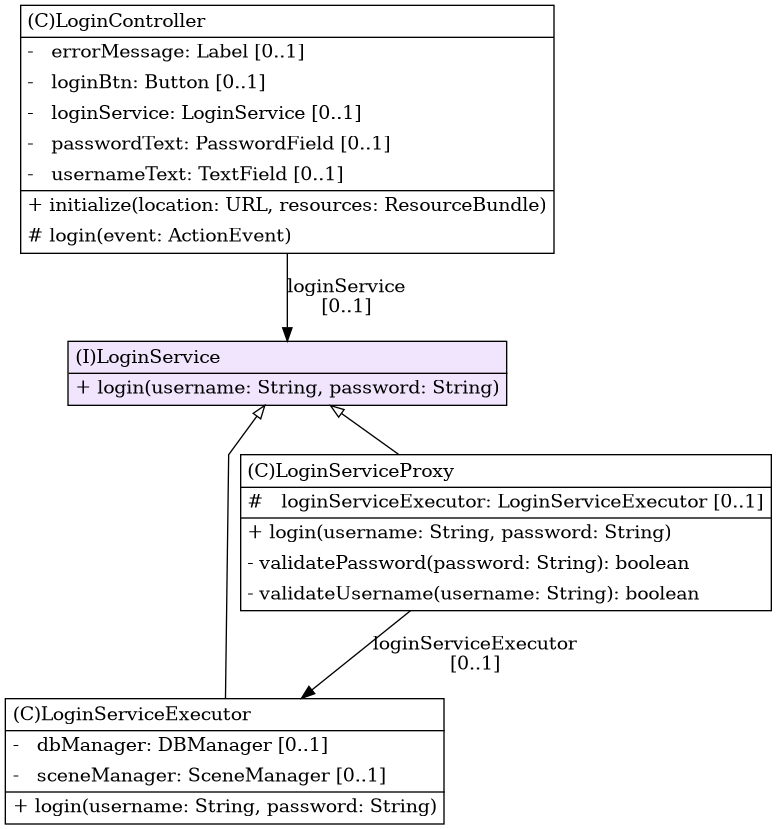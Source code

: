 @startuml

/' diagram meta data start
config=StructureConfiguration;
{
  "projectClassification": {
    "searchMode": "OpenProject", // OpenProject, AllProjects
    "includedProjects": "",
    "pathEndKeywords": "*.impl",
    "isClientPath": "",
    "isClientName": "",
    "isTestPath": "",
    "isTestName": "",
    "isMappingPath": "",
    "isMappingName": "",
    "isDataAccessPath": "",
    "isDataAccessName": "",
    "isDataStructurePath": "",
    "isDataStructureName": "",
    "isInterfaceStructuresPath": "",
    "isInterfaceStructuresName": "",
    "isEntryPointPath": "",
    "isEntryPointName": ""
  },
  "graphRestriction": {
    "classPackageExcludeFilter": "",
    "classPackageIncludeFilter": "",
    "classNameExcludeFilter": "",
    "classNameIncludeFilter": "",
    "methodNameExcludeFilter": "",
    "methodNameIncludeFilter": "",
    "removeByInheritance": "", // inheritance/annotation based filtering is done in a second step
    "removeByAnnotation": "",
    "removeByClassPackage": "", // cleanup the graph after inheritance/annotation based filtering is done
    "removeByClassName": "",
    "cutMappings": false,
    "cutEnum": true,
    "cutTests": true,
    "cutClient": true,
    "cutDataAccess": false,
    "cutInterfaceStructures": false,
    "cutDataStructures": false,
    "cutGetterAndSetter": true,
    "cutConstructors": true
  },
  "graphTraversal": {
    "forwardDepth": 3,
    "backwardDepth": 3,
    "classPackageExcludeFilter": "",
    "classPackageIncludeFilter": "",
    "classNameExcludeFilter": "",
    "classNameIncludeFilter": "",
    "methodNameExcludeFilter": "",
    "methodNameIncludeFilter": "",
    "hideMappings": false,
    "hideDataStructures": false,
    "hidePrivateMethods": true,
    "hideInterfaceCalls": true, // indirection: implementation -> interface (is hidden) -> implementation
    "onlyShowApplicationEntryPoints": false // root node is included
  },
  "details": {
    "aggregation": "GroupByClass", // ByClass, GroupByClass, None
    "showClassGenericTypes": true,
    "showMethods": true,
    "showMethodParameterNames": true,
    "showMethodParameterTypes": true,
    "showMethodReturnType": true,
    "showPackageLevels": 0,
    "showDetailedClassStructure": true
  },
  "rootClass": "cinematicketingsystem.modules.login.loginservice.LoginService"
}
diagram meta data end '/



digraph g {
    rankdir="TB"
    splines=polyline
    

'nodes 
LoginController694700488[
	label=<<TABLE BORDER="1" CELLBORDER="0" CELLPADDING="4" CELLSPACING="0">
<TR><TD ALIGN="LEFT" >(C)LoginController</TD></TR>
<HR/>
<TR><TD ALIGN="LEFT" >-   errorMessage: Label [0..1]</TD></TR>
<TR><TD ALIGN="LEFT" >-   loginBtn: Button [0..1]</TD></TR>
<TR><TD ALIGN="LEFT" >-   loginService: LoginService [0..1]</TD></TR>
<TR><TD ALIGN="LEFT" >-   passwordText: PasswordField [0..1]</TD></TR>
<TR><TD ALIGN="LEFT" >-   usernameText: TextField [0..1]</TD></TR>
<HR/>
<TR><TD ALIGN="LEFT" >+ initialize(location: URL, resources: ResourceBundle)</TD></TR>
<TR><TD ALIGN="LEFT" ># login(event: ActionEvent)</TD></TR>
</TABLE>>
	style=filled
	margin=0
	shape=plaintext
	fillcolor="#FFFFFF"
];

LoginService274373230[
	label=<<TABLE BORDER="1" CELLBORDER="0" CELLPADDING="4" CELLSPACING="0">
<TR><TD ALIGN="LEFT" >(I)LoginService</TD></TR>
<HR/>
<TR><TD ALIGN="LEFT" >+ login(username: String, password: String)</TD></TR>
</TABLE>>
	style=filled
	margin=0
	shape=plaintext
	fillcolor="#F1E5FD"
];

LoginServiceExecutor274373230[
	label=<<TABLE BORDER="1" CELLBORDER="0" CELLPADDING="4" CELLSPACING="0">
<TR><TD ALIGN="LEFT" >(C)LoginServiceExecutor</TD></TR>
<HR/>
<TR><TD ALIGN="LEFT" >-   dbManager: DBManager [0..1]</TD></TR>
<TR><TD ALIGN="LEFT" >-   sceneManager: SceneManager [0..1]</TD></TR>
<HR/>
<TR><TD ALIGN="LEFT" >+ login(username: String, password: String)</TD></TR>
</TABLE>>
	style=filled
	margin=0
	shape=plaintext
	fillcolor="#FFFFFF"
];

LoginServiceProxy274373230[
	label=<<TABLE BORDER="1" CELLBORDER="0" CELLPADDING="4" CELLSPACING="0">
<TR><TD ALIGN="LEFT" >(C)LoginServiceProxy</TD></TR>
<HR/>
<TR><TD ALIGN="LEFT" >#   loginServiceExecutor: LoginServiceExecutor [0..1]</TD></TR>
<HR/>
<TR><TD ALIGN="LEFT" >+ login(username: String, password: String)</TD></TR>
<TR><TD ALIGN="LEFT" >- validatePassword(password: String): boolean</TD></TR>
<TR><TD ALIGN="LEFT" >- validateUsername(username: String): boolean</TD></TR>
</TABLE>>
	style=filled
	margin=0
	shape=plaintext
	fillcolor="#FFFFFF"
];

'edges    
LoginController694700488 -> LoginService274373230[label="loginService
[0..1]"];
LoginService274373230 -> LoginServiceExecutor274373230[arrowhead=none, arrowtail=empty, dir=both];
LoginService274373230 -> LoginServiceProxy274373230[arrowhead=none, arrowtail=empty, dir=both];
LoginServiceProxy274373230 -> LoginServiceExecutor274373230[label="loginServiceExecutor
[0..1]"];
    
}
@enduml